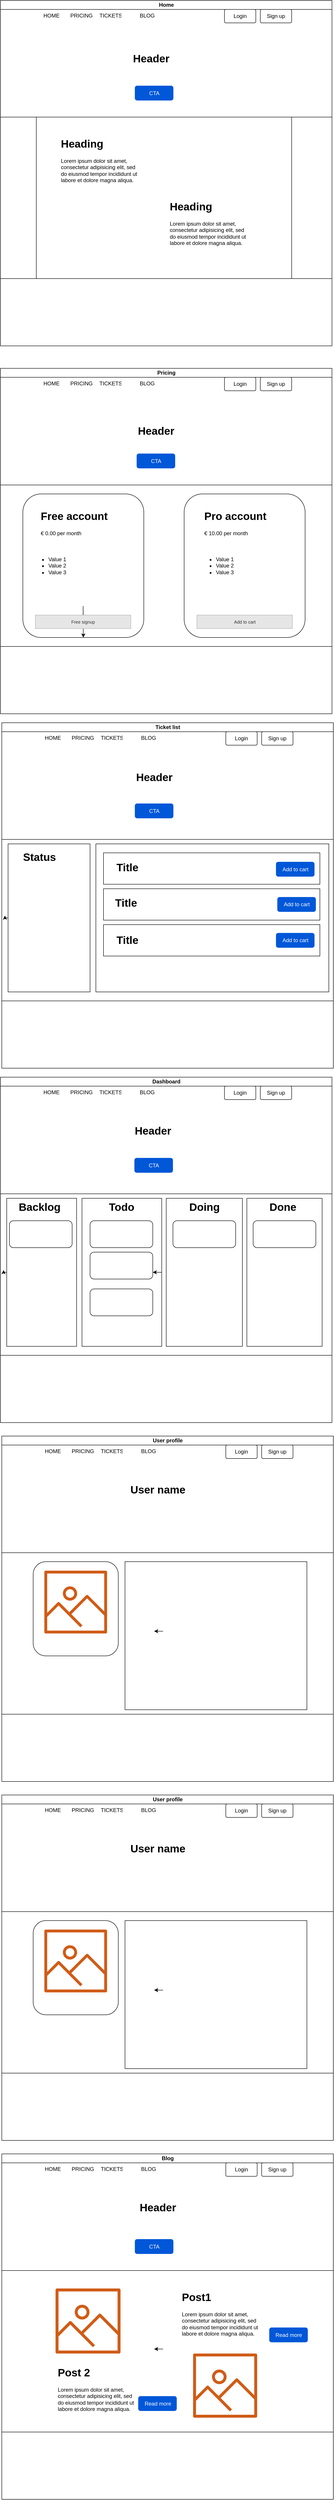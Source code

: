 <mxfile version="12.3.9" type="github" pages="1"><diagram id="4ArAM0wxns_NyRGNiXJt" name="Page-1"><mxGraphModel dx="1406" dy="684" grid="1" gridSize="10" guides="1" tooltips="1" connect="1" arrows="1" fold="1" page="1" pageScale="1" pageWidth="827" pageHeight="1169" math="0" shadow="0"><root><mxCell id="0"/><mxCell id="1" parent="0"/><mxCell id="VpFlv9cFSqpz0Kc0mvbY-8" value="" style="verticalLabelPosition=bottom;verticalAlign=top;html=1;shape=mxgraph.basic.rect;fillColor2=none;strokeWidth=1;size=20;indent=5;" vertex="1" parent="1"><mxGeometry x="40" y="640" width="740" height="150" as="geometry"/></mxCell><mxCell id="VpFlv9cFSqpz0Kc0mvbY-25" value="Home" style="swimlane;html=1;startSize=20;horizontal=1;containerType=tree;" vertex="1" parent="1"><mxGeometry x="40" y="20" width="740" height="620" as="geometry"/></mxCell><mxCell id="VpFlv9cFSqpz0Kc0mvbY-26" value="" style="verticalLabelPosition=bottom;verticalAlign=top;html=1;shape=mxgraph.basic.rect;fillColor2=none;strokeWidth=1;size=20;indent=5;" vertex="1" parent="VpFlv9cFSqpz0Kc0mvbY-25"><mxGeometry y="20" width="740" height="240" as="geometry"/></mxCell><mxCell id="VpFlv9cFSqpz0Kc0mvbY-27" value="" style="verticalLabelPosition=bottom;verticalAlign=top;html=1;shape=mxgraph.basic.rect;fillColor2=none;strokeWidth=1;size=20;indent=5;" vertex="1" parent="VpFlv9cFSqpz0Kc0mvbY-25"><mxGeometry x="80" y="260" width="570" height="360" as="geometry"/></mxCell><mxCell id="VpFlv9cFSqpz0Kc0mvbY-28" value="Login" style="rounded=1;arcSize=10;whiteSpace=wrap;html=1;align=center;" vertex="1" parent="VpFlv9cFSqpz0Kc0mvbY-25"><mxGeometry x="500" y="20" width="70" height="30" as="geometry"/></mxCell><mxCell id="VpFlv9cFSqpz0Kc0mvbY-29" value="Sign up" style="rounded=1;arcSize=10;whiteSpace=wrap;html=1;align=center;" vertex="1" parent="VpFlv9cFSqpz0Kc0mvbY-25"><mxGeometry x="580" y="20" width="70" height="30" as="geometry"/></mxCell><mxCell id="VpFlv9cFSqpz0Kc0mvbY-30" value="HOME" style="shape=partialRectangle;top=0;left=0;right=0;bottom=0;align=left;verticalAlign=top;fillColor=none;spacingLeft=34;spacingRight=4;overflow=hidden;rotatable=0;points=[[0,0.5],[1,0.5]];portConstraint=eastwest;dropTarget=0;fontSize=12;" vertex="1" parent="VpFlv9cFSqpz0Kc0mvbY-25"><mxGeometry x="60" y="20" width="90" height="26" as="geometry"/></mxCell><mxCell id="VpFlv9cFSqpz0Kc0mvbY-31" value="" style="shape=partialRectangle;top=0;left=0;bottom=0;right=0;fillColor=none;align=left;verticalAlign=top;spacingLeft=4;spacingRight=4;overflow=hidden;rotatable=0;points=[];portConstraint=eastwest;part=1;fontSize=12;" vertex="1" connectable="0" parent="VpFlv9cFSqpz0Kc0mvbY-30"><mxGeometry width="30" height="26" as="geometry"/></mxCell><mxCell id="VpFlv9cFSqpz0Kc0mvbY-32" value="PRICING" style="shape=partialRectangle;top=0;left=0;right=0;bottom=0;align=left;verticalAlign=top;fillColor=none;spacingLeft=34;spacingRight=4;overflow=hidden;rotatable=0;points=[[0,0.5],[1,0.5]];portConstraint=eastwest;dropTarget=0;fontSize=12;" vertex="1" parent="VpFlv9cFSqpz0Kc0mvbY-25"><mxGeometry x="120" y="20" width="90" height="26" as="geometry"/></mxCell><mxCell id="VpFlv9cFSqpz0Kc0mvbY-33" value="" style="shape=partialRectangle;top=0;left=0;bottom=0;right=0;fillColor=none;align=left;verticalAlign=top;spacingLeft=4;spacingRight=4;overflow=hidden;rotatable=0;points=[];portConstraint=eastwest;part=1;fontSize=12;" vertex="1" connectable="0" parent="VpFlv9cFSqpz0Kc0mvbY-32"><mxGeometry width="30" height="26" as="geometry"/></mxCell><mxCell id="VpFlv9cFSqpz0Kc0mvbY-34" value="TICKETS" style="shape=partialRectangle;top=0;left=0;right=0;bottom=0;align=left;verticalAlign=top;fillColor=none;spacingLeft=34;spacingRight=4;overflow=hidden;rotatable=0;points=[[0,0.5],[1,0.5]];portConstraint=eastwest;dropTarget=0;fontSize=12;" vertex="1" parent="VpFlv9cFSqpz0Kc0mvbY-25"><mxGeometry x="185" y="20" width="90" height="26" as="geometry"/></mxCell><mxCell id="VpFlv9cFSqpz0Kc0mvbY-35" value="" style="shape=partialRectangle;top=0;left=0;bottom=0;right=0;fillColor=none;align=left;verticalAlign=top;spacingLeft=4;spacingRight=4;overflow=hidden;rotatable=0;points=[];portConstraint=eastwest;part=1;fontSize=12;" vertex="1" connectable="0" parent="VpFlv9cFSqpz0Kc0mvbY-34"><mxGeometry width="30" height="26" as="geometry"/></mxCell><mxCell id="VpFlv9cFSqpz0Kc0mvbY-36" value="BLOG" style="shape=partialRectangle;top=0;left=0;right=0;bottom=0;align=left;verticalAlign=top;fillColor=none;spacingLeft=34;spacingRight=4;overflow=hidden;rotatable=0;points=[[0,0.5],[1,0.5]];portConstraint=eastwest;dropTarget=0;fontSize=12;" vertex="1" parent="VpFlv9cFSqpz0Kc0mvbY-25"><mxGeometry x="275" y="20" width="90" height="26" as="geometry"/></mxCell><mxCell id="VpFlv9cFSqpz0Kc0mvbY-37" value="" style="shape=partialRectangle;top=0;left=0;bottom=0;right=0;fillColor=none;align=left;verticalAlign=top;spacingLeft=4;spacingRight=4;overflow=hidden;rotatable=0;points=[];portConstraint=eastwest;part=1;fontSize=12;" vertex="1" connectable="0" parent="VpFlv9cFSqpz0Kc0mvbY-36"><mxGeometry width="30" height="26" as="geometry"/></mxCell><mxCell id="VpFlv9cFSqpz0Kc0mvbY-38" value="&lt;h1&gt;Heading&lt;/h1&gt;&lt;p&gt;Lorem ipsum dolor sit amet, consectetur adipisicing elit, sed do eiusmod tempor incididunt ut labore et dolore magna aliqua.&lt;/p&gt;" style="text;html=1;strokeColor=none;fillColor=none;spacing=5;spacingTop=-20;whiteSpace=wrap;overflow=hidden;rounded=0;" vertex="1" parent="VpFlv9cFSqpz0Kc0mvbY-25"><mxGeometry x="130" y="300" width="190" height="120" as="geometry"/></mxCell><mxCell id="VpFlv9cFSqpz0Kc0mvbY-39" value="&lt;h1&gt;Heading&lt;/h1&gt;&lt;p&gt;Lorem ipsum dolor sit amet, consectetur adipisicing elit, sed do eiusmod tempor incididunt ut labore et dolore magna aliqua.&lt;/p&gt;" style="text;html=1;strokeColor=none;fillColor=none;spacing=5;spacingTop=-20;whiteSpace=wrap;overflow=hidden;rounded=0;" vertex="1" parent="VpFlv9cFSqpz0Kc0mvbY-25"><mxGeometry x="373" y="440" width="190" height="120" as="geometry"/></mxCell><mxCell id="VpFlv9cFSqpz0Kc0mvbY-244" value="CTA" style="rounded=1;fillColor=#0057D8;strokeColor=none;html=1;fontColor=#ffffff;align=center;verticalAlign=middle;fontStyle=0;fontSize=12" vertex="1" parent="VpFlv9cFSqpz0Kc0mvbY-25"><mxGeometry x="300" y="190" width="86" height="33" as="geometry"/></mxCell><mxCell id="VpFlv9cFSqpz0Kc0mvbY-245" value="Header" style="text;strokeColor=none;fillColor=none;html=1;fontSize=24;fontStyle=1;verticalAlign=middle;align=center;" vertex="1" parent="VpFlv9cFSqpz0Kc0mvbY-25"><mxGeometry x="286" y="110" width="100" height="40" as="geometry"/></mxCell><mxCell id="VpFlv9cFSqpz0Kc0mvbY-43" value="" style="verticalLabelPosition=bottom;verticalAlign=top;html=1;shape=mxgraph.basic.rect;fillColor2=none;strokeWidth=1;size=20;indent=5;" vertex="1" parent="1"><mxGeometry x="40" y="1460" width="740" height="150" as="geometry"/></mxCell><mxCell id="VpFlv9cFSqpz0Kc0mvbY-44" value="Pricing" style="swimlane;html=1;startSize=20;horizontal=1;containerType=tree;" vertex="1" parent="1"><mxGeometry x="40" y="840" width="740" height="620" as="geometry"/></mxCell><mxCell id="VpFlv9cFSqpz0Kc0mvbY-45" value="" style="verticalLabelPosition=bottom;verticalAlign=top;html=1;shape=mxgraph.basic.rect;fillColor2=none;strokeWidth=1;size=20;indent=5;" vertex="1" parent="VpFlv9cFSqpz0Kc0mvbY-44"><mxGeometry y="20" width="740" height="240" as="geometry"/></mxCell><mxCell id="VpFlv9cFSqpz0Kc0mvbY-47" value="Login" style="rounded=1;arcSize=10;whiteSpace=wrap;html=1;align=center;" vertex="1" parent="VpFlv9cFSqpz0Kc0mvbY-44"><mxGeometry x="500" y="20" width="70" height="30" as="geometry"/></mxCell><mxCell id="VpFlv9cFSqpz0Kc0mvbY-48" value="Sign up" style="rounded=1;arcSize=10;whiteSpace=wrap;html=1;align=center;" vertex="1" parent="VpFlv9cFSqpz0Kc0mvbY-44"><mxGeometry x="580" y="20" width="70" height="30" as="geometry"/></mxCell><mxCell id="VpFlv9cFSqpz0Kc0mvbY-49" value="HOME" style="shape=partialRectangle;top=0;left=0;right=0;bottom=0;align=left;verticalAlign=top;fillColor=none;spacingLeft=34;spacingRight=4;overflow=hidden;rotatable=0;points=[[0,0.5],[1,0.5]];portConstraint=eastwest;dropTarget=0;fontSize=12;" vertex="1" parent="VpFlv9cFSqpz0Kc0mvbY-44"><mxGeometry x="60" y="20" width="90" height="26" as="geometry"/></mxCell><mxCell id="VpFlv9cFSqpz0Kc0mvbY-50" value="" style="shape=partialRectangle;top=0;left=0;bottom=0;right=0;fillColor=none;align=left;verticalAlign=top;spacingLeft=4;spacingRight=4;overflow=hidden;rotatable=0;points=[];portConstraint=eastwest;part=1;fontSize=12;" vertex="1" connectable="0" parent="VpFlv9cFSqpz0Kc0mvbY-49"><mxGeometry width="30" height="26" as="geometry"/></mxCell><mxCell id="VpFlv9cFSqpz0Kc0mvbY-51" value="PRICING" style="shape=partialRectangle;top=0;left=0;right=0;bottom=0;align=left;verticalAlign=top;fillColor=none;spacingLeft=34;spacingRight=4;overflow=hidden;rotatable=0;points=[[0,0.5],[1,0.5]];portConstraint=eastwest;dropTarget=0;fontSize=12;" vertex="1" parent="VpFlv9cFSqpz0Kc0mvbY-44"><mxGeometry x="120" y="20" width="90" height="26" as="geometry"/></mxCell><mxCell id="VpFlv9cFSqpz0Kc0mvbY-52" value="" style="shape=partialRectangle;top=0;left=0;bottom=0;right=0;fillColor=none;align=left;verticalAlign=top;spacingLeft=4;spacingRight=4;overflow=hidden;rotatable=0;points=[];portConstraint=eastwest;part=1;fontSize=12;" vertex="1" connectable="0" parent="VpFlv9cFSqpz0Kc0mvbY-51"><mxGeometry width="30" height="26" as="geometry"/></mxCell><mxCell id="VpFlv9cFSqpz0Kc0mvbY-53" value="TICKETS" style="shape=partialRectangle;top=0;left=0;right=0;bottom=0;align=left;verticalAlign=top;fillColor=none;spacingLeft=34;spacingRight=4;overflow=hidden;rotatable=0;points=[[0,0.5],[1,0.5]];portConstraint=eastwest;dropTarget=0;fontSize=12;" vertex="1" parent="VpFlv9cFSqpz0Kc0mvbY-44"><mxGeometry x="185" y="20" width="90" height="26" as="geometry"/></mxCell><mxCell id="VpFlv9cFSqpz0Kc0mvbY-54" value="" style="shape=partialRectangle;top=0;left=0;bottom=0;right=0;fillColor=none;align=left;verticalAlign=top;spacingLeft=4;spacingRight=4;overflow=hidden;rotatable=0;points=[];portConstraint=eastwest;part=1;fontSize=12;" vertex="1" connectable="0" parent="VpFlv9cFSqpz0Kc0mvbY-53"><mxGeometry width="30" height="26" as="geometry"/></mxCell><mxCell id="VpFlv9cFSqpz0Kc0mvbY-55" value="BLOG" style="shape=partialRectangle;top=0;left=0;right=0;bottom=0;align=left;verticalAlign=top;fillColor=none;spacingLeft=34;spacingRight=4;overflow=hidden;rotatable=0;points=[[0,0.5],[1,0.5]];portConstraint=eastwest;dropTarget=0;fontSize=12;" vertex="1" parent="VpFlv9cFSqpz0Kc0mvbY-44"><mxGeometry x="275" y="20" width="90" height="26" as="geometry"/></mxCell><mxCell id="VpFlv9cFSqpz0Kc0mvbY-56" value="" style="shape=partialRectangle;top=0;left=0;bottom=0;right=0;fillColor=none;align=left;verticalAlign=top;spacingLeft=4;spacingRight=4;overflow=hidden;rotatable=0;points=[];portConstraint=eastwest;part=1;fontSize=12;" vertex="1" connectable="0" parent="VpFlv9cFSqpz0Kc0mvbY-55"><mxGeometry width="30" height="26" as="geometry"/></mxCell><mxCell id="VpFlv9cFSqpz0Kc0mvbY-59" value="" style="rounded=1;whiteSpace=wrap;html=1;" vertex="1" parent="VpFlv9cFSqpz0Kc0mvbY-44"><mxGeometry x="50" y="280" width="270" height="320" as="geometry"/></mxCell><mxCell id="VpFlv9cFSqpz0Kc0mvbY-60" value="" style="rounded=1;whiteSpace=wrap;html=1;" vertex="1" parent="VpFlv9cFSqpz0Kc0mvbY-44"><mxGeometry x="410" y="280" width="270" height="320" as="geometry"/></mxCell><mxCell id="VpFlv9cFSqpz0Kc0mvbY-62" style="edgeStyle=orthogonalEdgeStyle;rounded=0;orthogonalLoop=1;jettySize=auto;html=1;" edge="1" parent="VpFlv9cFSqpz0Kc0mvbY-44" source="VpFlv9cFSqpz0Kc0mvbY-61" target="VpFlv9cFSqpz0Kc0mvbY-59"><mxGeometry relative="1" as="geometry"/></mxCell><mxCell id="VpFlv9cFSqpz0Kc0mvbY-61" value="Free signup" style="rounded=1;html=1;shadow=0;dashed=0;whiteSpace=wrap;fontSize=10;fillColor=#E6E6E6;align=center;strokeColor=#B3B3B3;fontColor=#333333;arcSize=0;" vertex="1" parent="VpFlv9cFSqpz0Kc0mvbY-44"><mxGeometry x="78" y="550" width="213" height="30" as="geometry"/></mxCell><mxCell id="VpFlv9cFSqpz0Kc0mvbY-80" value="Add to cart" style="rounded=1;html=1;shadow=0;dashed=0;whiteSpace=wrap;fontSize=10;fillColor=#E6E6E6;align=center;strokeColor=#B3B3B3;fontColor=#333333;arcSize=0;" vertex="1" parent="VpFlv9cFSqpz0Kc0mvbY-44"><mxGeometry x="438.5" y="550" width="213" height="30" as="geometry"/></mxCell><mxCell id="VpFlv9cFSqpz0Kc0mvbY-57" value="&lt;h1&gt;Free account&lt;/h1&gt;&lt;p&gt;€ 0.00 per month&lt;/p&gt;" style="text;html=1;strokeColor=none;fillColor=none;spacing=5;spacingTop=-20;whiteSpace=wrap;overflow=hidden;rounded=0;" vertex="1" parent="VpFlv9cFSqpz0Kc0mvbY-44"><mxGeometry x="85" y="310" width="190" height="120" as="geometry"/></mxCell><mxCell id="VpFlv9cFSqpz0Kc0mvbY-81" value="&lt;h1&gt;Pro account&lt;/h1&gt;&lt;p&gt;€ 10.00 per month&lt;br&gt;&lt;/p&gt;" style="text;html=1;strokeColor=none;fillColor=none;spacing=5;spacingTop=-20;whiteSpace=wrap;overflow=hidden;rounded=0;" vertex="1" parent="VpFlv9cFSqpz0Kc0mvbY-44"><mxGeometry x="450" y="310" width="190" height="120" as="geometry"/></mxCell><mxCell id="VpFlv9cFSqpz0Kc0mvbY-82" value="&lt;ul&gt;&lt;li&gt;Value 1&lt;/li&gt;&lt;li&gt;Value 2&lt;/li&gt;&lt;li&gt;Value 3&lt;/li&gt;&lt;/ul&gt;" style="text;strokeColor=none;fillColor=none;html=1;whiteSpace=wrap;verticalAlign=middle;overflow=hidden;" vertex="1" parent="VpFlv9cFSqpz0Kc0mvbY-44"><mxGeometry x="65" y="380" width="225" height="120" as="geometry"/></mxCell><mxCell id="VpFlv9cFSqpz0Kc0mvbY-83" value="&lt;ul&gt;&lt;li&gt;Value 1&lt;/li&gt;&lt;li&gt;Value 2&lt;/li&gt;&lt;li&gt;Value 3&lt;/li&gt;&lt;/ul&gt;" style="text;strokeColor=none;fillColor=none;html=1;whiteSpace=wrap;verticalAlign=middle;overflow=hidden;" vertex="1" parent="VpFlv9cFSqpz0Kc0mvbY-44"><mxGeometry x="438.5" y="380" width="225" height="120" as="geometry"/></mxCell><mxCell id="VpFlv9cFSqpz0Kc0mvbY-243" value="Header" style="text;strokeColor=none;fillColor=none;html=1;fontSize=24;fontStyle=1;verticalAlign=middle;align=center;" vertex="1" parent="VpFlv9cFSqpz0Kc0mvbY-44"><mxGeometry x="297" y="120" width="100" height="40" as="geometry"/></mxCell><mxCell id="VpFlv9cFSqpz0Kc0mvbY-246" value="CTA" style="rounded=1;fillColor=#0057D8;strokeColor=none;html=1;fontColor=#ffffff;align=center;verticalAlign=middle;fontStyle=0;fontSize=12" vertex="1" parent="VpFlv9cFSqpz0Kc0mvbY-44"><mxGeometry x="304" y="190" width="86" height="33" as="geometry"/></mxCell><mxCell id="VpFlv9cFSqpz0Kc0mvbY-86" value="" style="verticalLabelPosition=bottom;verticalAlign=top;html=1;shape=mxgraph.basic.rect;fillColor2=none;strokeWidth=1;size=20;indent=5;" vertex="1" parent="1"><mxGeometry x="43" y="2250" width="740" height="150" as="geometry"/></mxCell><mxCell id="VpFlv9cFSqpz0Kc0mvbY-87" value="Ticket list" style="swimlane;html=1;startSize=20;horizontal=1;containerType=tree;" vertex="1" parent="1"><mxGeometry x="43" y="1630" width="740" height="620" as="geometry"/></mxCell><mxCell id="VpFlv9cFSqpz0Kc0mvbY-88" value="" style="verticalLabelPosition=bottom;verticalAlign=top;html=1;shape=mxgraph.basic.rect;fillColor2=none;strokeWidth=1;size=20;indent=5;" vertex="1" parent="VpFlv9cFSqpz0Kc0mvbY-87"><mxGeometry y="20" width="740" height="240" as="geometry"/></mxCell><mxCell id="VpFlv9cFSqpz0Kc0mvbY-89" value="Login" style="rounded=1;arcSize=10;whiteSpace=wrap;html=1;align=center;" vertex="1" parent="VpFlv9cFSqpz0Kc0mvbY-87"><mxGeometry x="500" y="20" width="70" height="30" as="geometry"/></mxCell><mxCell id="VpFlv9cFSqpz0Kc0mvbY-90" value="Sign up" style="rounded=1;arcSize=10;whiteSpace=wrap;html=1;align=center;" vertex="1" parent="VpFlv9cFSqpz0Kc0mvbY-87"><mxGeometry x="580" y="20" width="70" height="30" as="geometry"/></mxCell><mxCell id="VpFlv9cFSqpz0Kc0mvbY-91" value="HOME" style="shape=partialRectangle;top=0;left=0;right=0;bottom=0;align=left;verticalAlign=top;fillColor=none;spacingLeft=34;spacingRight=4;overflow=hidden;rotatable=0;points=[[0,0.5],[1,0.5]];portConstraint=eastwest;dropTarget=0;fontSize=12;" vertex="1" parent="VpFlv9cFSqpz0Kc0mvbY-87"><mxGeometry x="60" y="20" width="90" height="26" as="geometry"/></mxCell><mxCell id="VpFlv9cFSqpz0Kc0mvbY-92" value="" style="shape=partialRectangle;top=0;left=0;bottom=0;right=0;fillColor=none;align=left;verticalAlign=top;spacingLeft=4;spacingRight=4;overflow=hidden;rotatable=0;points=[];portConstraint=eastwest;part=1;fontSize=12;" vertex="1" connectable="0" parent="VpFlv9cFSqpz0Kc0mvbY-91"><mxGeometry width="30" height="26" as="geometry"/></mxCell><mxCell id="VpFlv9cFSqpz0Kc0mvbY-93" value="PRICING" style="shape=partialRectangle;top=0;left=0;right=0;bottom=0;align=left;verticalAlign=top;fillColor=none;spacingLeft=34;spacingRight=4;overflow=hidden;rotatable=0;points=[[0,0.5],[1,0.5]];portConstraint=eastwest;dropTarget=0;fontSize=12;" vertex="1" parent="VpFlv9cFSqpz0Kc0mvbY-87"><mxGeometry x="120" y="20" width="90" height="26" as="geometry"/></mxCell><mxCell id="VpFlv9cFSqpz0Kc0mvbY-94" value="" style="shape=partialRectangle;top=0;left=0;bottom=0;right=0;fillColor=none;align=left;verticalAlign=top;spacingLeft=4;spacingRight=4;overflow=hidden;rotatable=0;points=[];portConstraint=eastwest;part=1;fontSize=12;" vertex="1" connectable="0" parent="VpFlv9cFSqpz0Kc0mvbY-93"><mxGeometry width="30" height="26" as="geometry"/></mxCell><mxCell id="VpFlv9cFSqpz0Kc0mvbY-95" value="TICKETS" style="shape=partialRectangle;top=0;left=0;right=0;bottom=0;align=left;verticalAlign=top;fillColor=none;spacingLeft=34;spacingRight=4;overflow=hidden;rotatable=0;points=[[0,0.5],[1,0.5]];portConstraint=eastwest;dropTarget=0;fontSize=12;" vertex="1" parent="VpFlv9cFSqpz0Kc0mvbY-87"><mxGeometry x="185" y="20" width="90" height="26" as="geometry"/></mxCell><mxCell id="VpFlv9cFSqpz0Kc0mvbY-96" value="" style="shape=partialRectangle;top=0;left=0;bottom=0;right=0;fillColor=none;align=left;verticalAlign=top;spacingLeft=4;spacingRight=4;overflow=hidden;rotatable=0;points=[];portConstraint=eastwest;part=1;fontSize=12;" vertex="1" connectable="0" parent="VpFlv9cFSqpz0Kc0mvbY-95"><mxGeometry width="30" height="26" as="geometry"/></mxCell><mxCell id="VpFlv9cFSqpz0Kc0mvbY-97" value="BLOG" style="shape=partialRectangle;top=0;left=0;right=0;bottom=0;align=left;verticalAlign=top;fillColor=none;spacingLeft=34;spacingRight=4;overflow=hidden;rotatable=0;points=[[0,0.5],[1,0.5]];portConstraint=eastwest;dropTarget=0;fontSize=12;" vertex="1" parent="VpFlv9cFSqpz0Kc0mvbY-87"><mxGeometry x="275" y="20" width="90" height="26" as="geometry"/></mxCell><mxCell id="VpFlv9cFSqpz0Kc0mvbY-98" value="" style="shape=partialRectangle;top=0;left=0;bottom=0;right=0;fillColor=none;align=left;verticalAlign=top;spacingLeft=4;spacingRight=4;overflow=hidden;rotatable=0;points=[];portConstraint=eastwest;part=1;fontSize=12;" vertex="1" connectable="0" parent="VpFlv9cFSqpz0Kc0mvbY-97"><mxGeometry width="30" height="26" as="geometry"/></mxCell><mxCell id="VpFlv9cFSqpz0Kc0mvbY-109" value="" style="rounded=0;whiteSpace=wrap;html=1;" vertex="1" parent="VpFlv9cFSqpz0Kc0mvbY-87"><mxGeometry x="14" y="270" width="183" height="330" as="geometry"/></mxCell><mxCell id="VpFlv9cFSqpz0Kc0mvbY-110" value="" style="rounded=0;whiteSpace=wrap;html=1;" vertex="1" parent="VpFlv9cFSqpz0Kc0mvbY-87"><mxGeometry x="210" y="270" width="520" height="330" as="geometry"/></mxCell><mxCell id="VpFlv9cFSqpz0Kc0mvbY-114" value="Status&amp;nbsp;" style="text;strokeColor=none;fillColor=none;html=1;fontSize=24;fontStyle=1;verticalAlign=middle;align=center;" vertex="1" parent="VpFlv9cFSqpz0Kc0mvbY-87"><mxGeometry x="37" y="280" width="100" height="40" as="geometry"/></mxCell><mxCell id="VpFlv9cFSqpz0Kc0mvbY-115" value="" style="rounded=0;whiteSpace=wrap;html=1;" vertex="1" parent="VpFlv9cFSqpz0Kc0mvbY-87"><mxGeometry x="227" y="290" width="483" height="70" as="geometry"/></mxCell><mxCell id="VpFlv9cFSqpz0Kc0mvbY-116" value="" style="rounded=0;whiteSpace=wrap;html=1;" vertex="1" parent="VpFlv9cFSqpz0Kc0mvbY-87"><mxGeometry x="227" y="370" width="483" height="70" as="geometry"/></mxCell><mxCell id="VpFlv9cFSqpz0Kc0mvbY-117" value="" style="rounded=0;whiteSpace=wrap;html=1;" vertex="1" parent="VpFlv9cFSqpz0Kc0mvbY-87"><mxGeometry x="227" y="450" width="483" height="70" as="geometry"/></mxCell><mxCell id="VpFlv9cFSqpz0Kc0mvbY-118" value="Add to cart" style="rounded=1;fillColor=#0057D8;align=center;strokeColor=none;html=1;fontColor=#ffffff;fontSize=12" vertex="1" parent="VpFlv9cFSqpz0Kc0mvbY-87"><mxGeometry x="612" y="310" width="86" height="33" as="geometry"/></mxCell><mxCell id="VpFlv9cFSqpz0Kc0mvbY-120" value="Add to cart" style="rounded=1;fillColor=#0057D8;align=center;strokeColor=none;html=1;fontColor=#ffffff;fontSize=12" vertex="1" parent="VpFlv9cFSqpz0Kc0mvbY-87"><mxGeometry x="615" y="388.5" width="86" height="33" as="geometry"/></mxCell><mxCell id="VpFlv9cFSqpz0Kc0mvbY-121" value="Add to cart" style="rounded=1;fillColor=#0057D8;align=center;strokeColor=none;html=1;fontColor=#ffffff;fontSize=12" vertex="1" parent="VpFlv9cFSqpz0Kc0mvbY-87"><mxGeometry x="612" y="468.5" width="86" height="33" as="geometry"/></mxCell><mxCell id="VpFlv9cFSqpz0Kc0mvbY-122" value="Title" style="text;strokeColor=none;fillColor=none;html=1;fontSize=24;fontStyle=1;verticalAlign=middle;align=center;" vertex="1" parent="VpFlv9cFSqpz0Kc0mvbY-87"><mxGeometry x="230" y="303" width="100" height="40" as="geometry"/></mxCell><mxCell id="VpFlv9cFSqpz0Kc0mvbY-123" value="Title" style="text;strokeColor=none;fillColor=none;html=1;fontSize=24;fontStyle=1;verticalAlign=middle;align=center;" vertex="1" parent="VpFlv9cFSqpz0Kc0mvbY-87"><mxGeometry x="227" y="381.5" width="100" height="40" as="geometry"/></mxCell><mxCell id="VpFlv9cFSqpz0Kc0mvbY-124" value="Title" style="text;strokeColor=none;fillColor=none;html=1;fontSize=24;fontStyle=1;verticalAlign=middle;align=center;" vertex="1" parent="VpFlv9cFSqpz0Kc0mvbY-87"><mxGeometry x="230" y="465" width="100" height="40" as="geometry"/></mxCell><mxCell id="VpFlv9cFSqpz0Kc0mvbY-240" value="CTA" style="rounded=1;fillColor=#0057D8;strokeColor=none;html=1;fontColor=#ffffff;align=center;verticalAlign=middle;fontStyle=0;fontSize=12" vertex="1" parent="VpFlv9cFSqpz0Kc0mvbY-87"><mxGeometry x="297" y="180" width="86" height="33" as="geometry"/></mxCell><mxCell id="VpFlv9cFSqpz0Kc0mvbY-242" value="Header" style="text;strokeColor=none;fillColor=none;html=1;fontSize=24;fontStyle=1;verticalAlign=middle;align=center;" vertex="1" parent="VpFlv9cFSqpz0Kc0mvbY-87"><mxGeometry x="290" y="102" width="100" height="40" as="geometry"/></mxCell><mxCell id="VpFlv9cFSqpz0Kc0mvbY-111" style="edgeStyle=orthogonalEdgeStyle;rounded=0;orthogonalLoop=1;jettySize=auto;html=1;exitX=0;exitY=0.5;exitDx=0;exitDy=0;" edge="1" parent="1" source="VpFlv9cFSqpz0Kc0mvbY-109"><mxGeometry relative="1" as="geometry"><mxPoint x="50" y="2060" as="targetPoint"/></mxGeometry></mxCell><mxCell id="VpFlv9cFSqpz0Kc0mvbY-125" value="" style="verticalLabelPosition=bottom;verticalAlign=top;html=1;shape=mxgraph.basic.rect;fillColor2=none;strokeWidth=1;size=20;indent=5;" vertex="1" parent="1"><mxGeometry x="40" y="3040" width="740" height="150" as="geometry"/></mxCell><mxCell id="VpFlv9cFSqpz0Kc0mvbY-126" value="Dashboard" style="swimlane;html=1;startSize=20;horizontal=1;containerType=tree;" vertex="1" parent="1"><mxGeometry x="40" y="2420" width="740" height="620" as="geometry"/></mxCell><mxCell id="VpFlv9cFSqpz0Kc0mvbY-127" value="" style="verticalLabelPosition=bottom;verticalAlign=top;html=1;shape=mxgraph.basic.rect;fillColor2=none;strokeWidth=1;size=20;indent=5;" vertex="1" parent="VpFlv9cFSqpz0Kc0mvbY-126"><mxGeometry y="20" width="740" height="240" as="geometry"/></mxCell><mxCell id="VpFlv9cFSqpz0Kc0mvbY-128" value="Login" style="rounded=1;arcSize=10;whiteSpace=wrap;html=1;align=center;" vertex="1" parent="VpFlv9cFSqpz0Kc0mvbY-126"><mxGeometry x="500" y="20" width="70" height="30" as="geometry"/></mxCell><mxCell id="VpFlv9cFSqpz0Kc0mvbY-129" value="Sign up" style="rounded=1;arcSize=10;whiteSpace=wrap;html=1;align=center;" vertex="1" parent="VpFlv9cFSqpz0Kc0mvbY-126"><mxGeometry x="580" y="20" width="70" height="30" as="geometry"/></mxCell><mxCell id="VpFlv9cFSqpz0Kc0mvbY-130" value="HOME" style="shape=partialRectangle;top=0;left=0;right=0;bottom=0;align=left;verticalAlign=top;fillColor=none;spacingLeft=34;spacingRight=4;overflow=hidden;rotatable=0;points=[[0,0.5],[1,0.5]];portConstraint=eastwest;dropTarget=0;fontSize=12;" vertex="1" parent="VpFlv9cFSqpz0Kc0mvbY-126"><mxGeometry x="60" y="20" width="90" height="26" as="geometry"/></mxCell><mxCell id="VpFlv9cFSqpz0Kc0mvbY-131" value="" style="shape=partialRectangle;top=0;left=0;bottom=0;right=0;fillColor=none;align=left;verticalAlign=top;spacingLeft=4;spacingRight=4;overflow=hidden;rotatable=0;points=[];portConstraint=eastwest;part=1;fontSize=12;" vertex="1" connectable="0" parent="VpFlv9cFSqpz0Kc0mvbY-130"><mxGeometry width="30" height="26" as="geometry"/></mxCell><mxCell id="VpFlv9cFSqpz0Kc0mvbY-132" value="PRICING" style="shape=partialRectangle;top=0;left=0;right=0;bottom=0;align=left;verticalAlign=top;fillColor=none;spacingLeft=34;spacingRight=4;overflow=hidden;rotatable=0;points=[[0,0.5],[1,0.5]];portConstraint=eastwest;dropTarget=0;fontSize=12;" vertex="1" parent="VpFlv9cFSqpz0Kc0mvbY-126"><mxGeometry x="120" y="20" width="90" height="26" as="geometry"/></mxCell><mxCell id="VpFlv9cFSqpz0Kc0mvbY-133" value="" style="shape=partialRectangle;top=0;left=0;bottom=0;right=0;fillColor=none;align=left;verticalAlign=top;spacingLeft=4;spacingRight=4;overflow=hidden;rotatable=0;points=[];portConstraint=eastwest;part=1;fontSize=12;" vertex="1" connectable="0" parent="VpFlv9cFSqpz0Kc0mvbY-132"><mxGeometry width="30" height="26" as="geometry"/></mxCell><mxCell id="VpFlv9cFSqpz0Kc0mvbY-134" value="TICKETS" style="shape=partialRectangle;top=0;left=0;right=0;bottom=0;align=left;verticalAlign=top;fillColor=none;spacingLeft=34;spacingRight=4;overflow=hidden;rotatable=0;points=[[0,0.5],[1,0.5]];portConstraint=eastwest;dropTarget=0;fontSize=12;" vertex="1" parent="VpFlv9cFSqpz0Kc0mvbY-126"><mxGeometry x="185" y="20" width="90" height="26" as="geometry"/></mxCell><mxCell id="VpFlv9cFSqpz0Kc0mvbY-135" value="" style="shape=partialRectangle;top=0;left=0;bottom=0;right=0;fillColor=none;align=left;verticalAlign=top;spacingLeft=4;spacingRight=4;overflow=hidden;rotatable=0;points=[];portConstraint=eastwest;part=1;fontSize=12;" vertex="1" connectable="0" parent="VpFlv9cFSqpz0Kc0mvbY-134"><mxGeometry width="30" height="26" as="geometry"/></mxCell><mxCell id="VpFlv9cFSqpz0Kc0mvbY-136" value="BLOG" style="shape=partialRectangle;top=0;left=0;right=0;bottom=0;align=left;verticalAlign=top;fillColor=none;spacingLeft=34;spacingRight=4;overflow=hidden;rotatable=0;points=[[0,0.5],[1,0.5]];portConstraint=eastwest;dropTarget=0;fontSize=12;" vertex="1" parent="VpFlv9cFSqpz0Kc0mvbY-126"><mxGeometry x="275" y="20" width="90" height="26" as="geometry"/></mxCell><mxCell id="VpFlv9cFSqpz0Kc0mvbY-137" value="" style="shape=partialRectangle;top=0;left=0;bottom=0;right=0;fillColor=none;align=left;verticalAlign=top;spacingLeft=4;spacingRight=4;overflow=hidden;rotatable=0;points=[];portConstraint=eastwest;part=1;fontSize=12;" vertex="1" connectable="0" parent="VpFlv9cFSqpz0Kc0mvbY-136"><mxGeometry width="30" height="26" as="geometry"/></mxCell><mxCell id="VpFlv9cFSqpz0Kc0mvbY-138" value="" style="rounded=0;whiteSpace=wrap;html=1;" vertex="1" parent="VpFlv9cFSqpz0Kc0mvbY-126"><mxGeometry x="14" y="270" width="156" height="330" as="geometry"/></mxCell><mxCell id="VpFlv9cFSqpz0Kc0mvbY-140" value="Backlog" style="text;strokeColor=none;fillColor=none;html=1;fontSize=24;fontStyle=1;verticalAlign=middle;align=center;" vertex="1" parent="VpFlv9cFSqpz0Kc0mvbY-126"><mxGeometry x="37" y="270" width="100" height="40" as="geometry"/></mxCell><mxCell id="VpFlv9cFSqpz0Kc0mvbY-153" value="" style="rounded=0;whiteSpace=wrap;html=1;" vertex="1" parent="VpFlv9cFSqpz0Kc0mvbY-126"><mxGeometry x="550" y="270" width="168" height="330" as="geometry"/></mxCell><mxCell id="VpFlv9cFSqpz0Kc0mvbY-152" value="" style="rounded=0;whiteSpace=wrap;html=1;" vertex="1" parent="VpFlv9cFSqpz0Kc0mvbY-126"><mxGeometry x="370" y="270" width="170" height="330" as="geometry"/></mxCell><mxCell id="VpFlv9cFSqpz0Kc0mvbY-151" value="" style="rounded=0;whiteSpace=wrap;html=1;" vertex="1" parent="VpFlv9cFSqpz0Kc0mvbY-126"><mxGeometry x="182" y="270" width="178" height="330" as="geometry"/></mxCell><mxCell id="VpFlv9cFSqpz0Kc0mvbY-155" value="" style="rounded=1;whiteSpace=wrap;html=1;" vertex="1" parent="VpFlv9cFSqpz0Kc0mvbY-126"><mxGeometry x="20" y="320" width="140" height="60" as="geometry"/></mxCell><mxCell id="VpFlv9cFSqpz0Kc0mvbY-156" value="Todo" style="text;strokeColor=none;fillColor=none;html=1;fontSize=24;fontStyle=1;verticalAlign=middle;align=center;" vertex="1" parent="VpFlv9cFSqpz0Kc0mvbY-126"><mxGeometry x="220" y="270" width="100" height="40" as="geometry"/></mxCell><mxCell id="VpFlv9cFSqpz0Kc0mvbY-157" value="Doing" style="text;strokeColor=none;fillColor=none;html=1;fontSize=24;fontStyle=1;verticalAlign=middle;align=center;" vertex="1" parent="VpFlv9cFSqpz0Kc0mvbY-126"><mxGeometry x="405" y="270" width="100" height="40" as="geometry"/></mxCell><mxCell id="VpFlv9cFSqpz0Kc0mvbY-158" value="Done" style="text;strokeColor=none;fillColor=none;html=1;fontSize=24;fontStyle=1;verticalAlign=middle;align=center;" vertex="1" parent="VpFlv9cFSqpz0Kc0mvbY-126"><mxGeometry x="580" y="270" width="100" height="40" as="geometry"/></mxCell><mxCell id="VpFlv9cFSqpz0Kc0mvbY-161" value="" style="rounded=1;whiteSpace=wrap;html=1;" vertex="1" parent="VpFlv9cFSqpz0Kc0mvbY-126"><mxGeometry x="200" y="320" width="140" height="60" as="geometry"/></mxCell><mxCell id="VpFlv9cFSqpz0Kc0mvbY-160" value="" style="rounded=1;whiteSpace=wrap;html=1;" vertex="1" parent="VpFlv9cFSqpz0Kc0mvbY-126"><mxGeometry x="200" y="390" width="140" height="60" as="geometry"/></mxCell><mxCell id="VpFlv9cFSqpz0Kc0mvbY-159" value="" style="rounded=1;whiteSpace=wrap;html=1;" vertex="1" parent="VpFlv9cFSqpz0Kc0mvbY-126"><mxGeometry x="200" y="472" width="140" height="60" as="geometry"/></mxCell><mxCell id="VpFlv9cFSqpz0Kc0mvbY-163" value="" style="rounded=1;whiteSpace=wrap;html=1;" vertex="1" parent="VpFlv9cFSqpz0Kc0mvbY-126"><mxGeometry x="385" y="320" width="140" height="60" as="geometry"/></mxCell><mxCell id="VpFlv9cFSqpz0Kc0mvbY-162" value="" style="rounded=1;whiteSpace=wrap;html=1;" vertex="1" parent="VpFlv9cFSqpz0Kc0mvbY-126"><mxGeometry x="564" y="320" width="140" height="60" as="geometry"/></mxCell><mxCell id="VpFlv9cFSqpz0Kc0mvbY-239" value="CTA" style="rounded=1;fillColor=#0057D8;strokeColor=none;html=1;fontColor=#ffffff;align=center;verticalAlign=middle;fontStyle=0;fontSize=12" vertex="1" parent="VpFlv9cFSqpz0Kc0mvbY-126"><mxGeometry x="299" y="180" width="86" height="33" as="geometry"/></mxCell><mxCell id="VpFlv9cFSqpz0Kc0mvbY-241" value="Header" style="text;strokeColor=none;fillColor=none;html=1;fontSize=24;fontStyle=1;verticalAlign=middle;align=center;" vertex="1" parent="VpFlv9cFSqpz0Kc0mvbY-126"><mxGeometry x="290" y="100" width="100" height="40" as="geometry"/></mxCell><mxCell id="VpFlv9cFSqpz0Kc0mvbY-150" style="edgeStyle=orthogonalEdgeStyle;rounded=0;orthogonalLoop=1;jettySize=auto;html=1;exitX=0;exitY=0.5;exitDx=0;exitDy=0;" edge="1" parent="1" source="VpFlv9cFSqpz0Kc0mvbY-138"><mxGeometry relative="1" as="geometry"><mxPoint x="47" y="2850" as="targetPoint"/></mxGeometry></mxCell><mxCell id="VpFlv9cFSqpz0Kc0mvbY-154" style="edgeStyle=orthogonalEdgeStyle;rounded=0;orthogonalLoop=1;jettySize=auto;html=1;exitX=1;exitY=0.5;exitDx=0;exitDy=0;" edge="1" parent="1" source="VpFlv9cFSqpz0Kc0mvbY-151"><mxGeometry relative="1" as="geometry"><mxPoint x="380" y="2855" as="targetPoint"/></mxGeometry></mxCell><mxCell id="VpFlv9cFSqpz0Kc0mvbY-164" value="" style="verticalLabelPosition=bottom;verticalAlign=top;html=1;shape=mxgraph.basic.rect;fillColor2=none;strokeWidth=1;size=20;indent=5;" vertex="1" parent="1"><mxGeometry x="43" y="3840" width="740" height="150" as="geometry"/></mxCell><mxCell id="VpFlv9cFSqpz0Kc0mvbY-165" value="User profile" style="swimlane;html=1;startSize=20;horizontal=1;containerType=tree;" vertex="1" parent="1"><mxGeometry x="43" y="3220" width="740" height="620" as="geometry"/></mxCell><mxCell id="VpFlv9cFSqpz0Kc0mvbY-166" value="" style="verticalLabelPosition=bottom;verticalAlign=top;html=1;shape=mxgraph.basic.rect;fillColor2=none;strokeWidth=1;size=20;indent=5;" vertex="1" parent="VpFlv9cFSqpz0Kc0mvbY-165"><mxGeometry y="20" width="740" height="240" as="geometry"/></mxCell><mxCell id="VpFlv9cFSqpz0Kc0mvbY-167" value="Login" style="rounded=1;arcSize=10;whiteSpace=wrap;html=1;align=center;" vertex="1" parent="VpFlv9cFSqpz0Kc0mvbY-165"><mxGeometry x="500" y="20" width="70" height="30" as="geometry"/></mxCell><mxCell id="VpFlv9cFSqpz0Kc0mvbY-168" value="Sign up" style="rounded=1;arcSize=10;whiteSpace=wrap;html=1;align=center;" vertex="1" parent="VpFlv9cFSqpz0Kc0mvbY-165"><mxGeometry x="580" y="20" width="70" height="30" as="geometry"/></mxCell><mxCell id="VpFlv9cFSqpz0Kc0mvbY-169" value="HOME" style="shape=partialRectangle;top=0;left=0;right=0;bottom=0;align=left;verticalAlign=top;fillColor=none;spacingLeft=34;spacingRight=4;overflow=hidden;rotatable=0;points=[[0,0.5],[1,0.5]];portConstraint=eastwest;dropTarget=0;fontSize=12;" vertex="1" parent="VpFlv9cFSqpz0Kc0mvbY-165"><mxGeometry x="60" y="20" width="90" height="26" as="geometry"/></mxCell><mxCell id="VpFlv9cFSqpz0Kc0mvbY-170" value="" style="shape=partialRectangle;top=0;left=0;bottom=0;right=0;fillColor=none;align=left;verticalAlign=top;spacingLeft=4;spacingRight=4;overflow=hidden;rotatable=0;points=[];portConstraint=eastwest;part=1;fontSize=12;" vertex="1" connectable="0" parent="VpFlv9cFSqpz0Kc0mvbY-169"><mxGeometry width="30" height="26" as="geometry"/></mxCell><mxCell id="VpFlv9cFSqpz0Kc0mvbY-171" value="PRICING" style="shape=partialRectangle;top=0;left=0;right=0;bottom=0;align=left;verticalAlign=top;fillColor=none;spacingLeft=34;spacingRight=4;overflow=hidden;rotatable=0;points=[[0,0.5],[1,0.5]];portConstraint=eastwest;dropTarget=0;fontSize=12;" vertex="1" parent="VpFlv9cFSqpz0Kc0mvbY-165"><mxGeometry x="120" y="20" width="90" height="26" as="geometry"/></mxCell><mxCell id="VpFlv9cFSqpz0Kc0mvbY-172" value="" style="shape=partialRectangle;top=0;left=0;bottom=0;right=0;fillColor=none;align=left;verticalAlign=top;spacingLeft=4;spacingRight=4;overflow=hidden;rotatable=0;points=[];portConstraint=eastwest;part=1;fontSize=12;" vertex="1" connectable="0" parent="VpFlv9cFSqpz0Kc0mvbY-171"><mxGeometry width="30" height="26" as="geometry"/></mxCell><mxCell id="VpFlv9cFSqpz0Kc0mvbY-173" value="TICKETS" style="shape=partialRectangle;top=0;left=0;right=0;bottom=0;align=left;verticalAlign=top;fillColor=none;spacingLeft=34;spacingRight=4;overflow=hidden;rotatable=0;points=[[0,0.5],[1,0.5]];portConstraint=eastwest;dropTarget=0;fontSize=12;" vertex="1" parent="VpFlv9cFSqpz0Kc0mvbY-165"><mxGeometry x="185" y="20" width="90" height="26" as="geometry"/></mxCell><mxCell id="VpFlv9cFSqpz0Kc0mvbY-174" value="" style="shape=partialRectangle;top=0;left=0;bottom=0;right=0;fillColor=none;align=left;verticalAlign=top;spacingLeft=4;spacingRight=4;overflow=hidden;rotatable=0;points=[];portConstraint=eastwest;part=1;fontSize=12;" vertex="1" connectable="0" parent="VpFlv9cFSqpz0Kc0mvbY-173"><mxGeometry width="30" height="26" as="geometry"/></mxCell><mxCell id="VpFlv9cFSqpz0Kc0mvbY-175" value="BLOG" style="shape=partialRectangle;top=0;left=0;right=0;bottom=0;align=left;verticalAlign=top;fillColor=none;spacingLeft=34;spacingRight=4;overflow=hidden;rotatable=0;points=[[0,0.5],[1,0.5]];portConstraint=eastwest;dropTarget=0;fontSize=12;" vertex="1" parent="VpFlv9cFSqpz0Kc0mvbY-165"><mxGeometry x="275" y="20" width="90" height="26" as="geometry"/></mxCell><mxCell id="VpFlv9cFSqpz0Kc0mvbY-176" value="" style="shape=partialRectangle;top=0;left=0;bottom=0;right=0;fillColor=none;align=left;verticalAlign=top;spacingLeft=4;spacingRight=4;overflow=hidden;rotatable=0;points=[];portConstraint=eastwest;part=1;fontSize=12;" vertex="1" connectable="0" parent="VpFlv9cFSqpz0Kc0mvbY-175"><mxGeometry width="30" height="26" as="geometry"/></mxCell><mxCell id="VpFlv9cFSqpz0Kc0mvbY-177" value="" style="rounded=0;whiteSpace=wrap;html=1;" vertex="1" parent="VpFlv9cFSqpz0Kc0mvbY-165"><mxGeometry x="275" y="280" width="406" height="330" as="geometry"/></mxCell><mxCell id="VpFlv9cFSqpz0Kc0mvbY-182" value="" style="rounded=1;whiteSpace=wrap;html=1;" vertex="1" parent="VpFlv9cFSqpz0Kc0mvbY-165"><mxGeometry x="70" y="280" width="190" height="210" as="geometry"/></mxCell><mxCell id="VpFlv9cFSqpz0Kc0mvbY-193" value="" style="outlineConnect=0;fontColor=#232F3E;gradientColor=none;fillColor=#D05C17;strokeColor=none;dashed=0;verticalLabelPosition=bottom;verticalAlign=top;align=center;html=1;fontSize=12;fontStyle=0;aspect=fixed;pointerEvents=1;shape=mxgraph.aws4.container_registry_image;" vertex="1" parent="VpFlv9cFSqpz0Kc0mvbY-165"><mxGeometry x="95" y="300" width="140" height="140" as="geometry"/></mxCell><mxCell id="VpFlv9cFSqpz0Kc0mvbY-195" value="User name" style="text;strokeColor=none;fillColor=none;html=1;fontSize=24;fontStyle=1;verticalAlign=middle;align=center;" vertex="1" parent="VpFlv9cFSqpz0Kc0mvbY-165"><mxGeometry x="195" y="100" width="305" height="40" as="geometry"/></mxCell><mxCell id="VpFlv9cFSqpz0Kc0mvbY-192" style="edgeStyle=orthogonalEdgeStyle;rounded=0;orthogonalLoop=1;jettySize=auto;html=1;exitX=1;exitY=0.5;exitDx=0;exitDy=0;" edge="1" parent="1"><mxGeometry relative="1" as="geometry"><mxPoint x="383" y="3655" as="targetPoint"/><mxPoint x="403" y="3655" as="sourcePoint"/></mxGeometry></mxCell><mxCell id="VpFlv9cFSqpz0Kc0mvbY-196" value="" style="verticalLabelPosition=bottom;verticalAlign=top;html=1;shape=mxgraph.basic.rect;fillColor2=none;strokeWidth=1;size=20;indent=5;" vertex="1" parent="1"><mxGeometry x="43" y="4640" width="740" height="150" as="geometry"/></mxCell><mxCell id="VpFlv9cFSqpz0Kc0mvbY-197" value="User profile" style="swimlane;html=1;startSize=20;horizontal=1;containerType=tree;" vertex="1" parent="1"><mxGeometry x="43" y="4020" width="740" height="620" as="geometry"/></mxCell><mxCell id="VpFlv9cFSqpz0Kc0mvbY-198" value="" style="verticalLabelPosition=bottom;verticalAlign=top;html=1;shape=mxgraph.basic.rect;fillColor2=none;strokeWidth=1;size=20;indent=5;" vertex="1" parent="VpFlv9cFSqpz0Kc0mvbY-197"><mxGeometry y="20" width="740" height="240" as="geometry"/></mxCell><mxCell id="VpFlv9cFSqpz0Kc0mvbY-199" value="Login" style="rounded=1;arcSize=10;whiteSpace=wrap;html=1;align=center;" vertex="1" parent="VpFlv9cFSqpz0Kc0mvbY-197"><mxGeometry x="500" y="20" width="70" height="30" as="geometry"/></mxCell><mxCell id="VpFlv9cFSqpz0Kc0mvbY-200" value="Sign up" style="rounded=1;arcSize=10;whiteSpace=wrap;html=1;align=center;" vertex="1" parent="VpFlv9cFSqpz0Kc0mvbY-197"><mxGeometry x="580" y="20" width="70" height="30" as="geometry"/></mxCell><mxCell id="VpFlv9cFSqpz0Kc0mvbY-201" value="HOME" style="shape=partialRectangle;top=0;left=0;right=0;bottom=0;align=left;verticalAlign=top;fillColor=none;spacingLeft=34;spacingRight=4;overflow=hidden;rotatable=0;points=[[0,0.5],[1,0.5]];portConstraint=eastwest;dropTarget=0;fontSize=12;" vertex="1" parent="VpFlv9cFSqpz0Kc0mvbY-197"><mxGeometry x="60" y="20" width="90" height="26" as="geometry"/></mxCell><mxCell id="VpFlv9cFSqpz0Kc0mvbY-202" value="" style="shape=partialRectangle;top=0;left=0;bottom=0;right=0;fillColor=none;align=left;verticalAlign=top;spacingLeft=4;spacingRight=4;overflow=hidden;rotatable=0;points=[];portConstraint=eastwest;part=1;fontSize=12;" vertex="1" connectable="0" parent="VpFlv9cFSqpz0Kc0mvbY-201"><mxGeometry width="30" height="26" as="geometry"/></mxCell><mxCell id="VpFlv9cFSqpz0Kc0mvbY-203" value="PRICING" style="shape=partialRectangle;top=0;left=0;right=0;bottom=0;align=left;verticalAlign=top;fillColor=none;spacingLeft=34;spacingRight=4;overflow=hidden;rotatable=0;points=[[0,0.5],[1,0.5]];portConstraint=eastwest;dropTarget=0;fontSize=12;" vertex="1" parent="VpFlv9cFSqpz0Kc0mvbY-197"><mxGeometry x="120" y="20" width="90" height="26" as="geometry"/></mxCell><mxCell id="VpFlv9cFSqpz0Kc0mvbY-204" value="" style="shape=partialRectangle;top=0;left=0;bottom=0;right=0;fillColor=none;align=left;verticalAlign=top;spacingLeft=4;spacingRight=4;overflow=hidden;rotatable=0;points=[];portConstraint=eastwest;part=1;fontSize=12;" vertex="1" connectable="0" parent="VpFlv9cFSqpz0Kc0mvbY-203"><mxGeometry width="30" height="26" as="geometry"/></mxCell><mxCell id="VpFlv9cFSqpz0Kc0mvbY-205" value="TICKETS" style="shape=partialRectangle;top=0;left=0;right=0;bottom=0;align=left;verticalAlign=top;fillColor=none;spacingLeft=34;spacingRight=4;overflow=hidden;rotatable=0;points=[[0,0.5],[1,0.5]];portConstraint=eastwest;dropTarget=0;fontSize=12;" vertex="1" parent="VpFlv9cFSqpz0Kc0mvbY-197"><mxGeometry x="185" y="20" width="90" height="26" as="geometry"/></mxCell><mxCell id="VpFlv9cFSqpz0Kc0mvbY-206" value="" style="shape=partialRectangle;top=0;left=0;bottom=0;right=0;fillColor=none;align=left;verticalAlign=top;spacingLeft=4;spacingRight=4;overflow=hidden;rotatable=0;points=[];portConstraint=eastwest;part=1;fontSize=12;" vertex="1" connectable="0" parent="VpFlv9cFSqpz0Kc0mvbY-205"><mxGeometry width="30" height="26" as="geometry"/></mxCell><mxCell id="VpFlv9cFSqpz0Kc0mvbY-207" value="BLOG" style="shape=partialRectangle;top=0;left=0;right=0;bottom=0;align=left;verticalAlign=top;fillColor=none;spacingLeft=34;spacingRight=4;overflow=hidden;rotatable=0;points=[[0,0.5],[1,0.5]];portConstraint=eastwest;dropTarget=0;fontSize=12;" vertex="1" parent="VpFlv9cFSqpz0Kc0mvbY-197"><mxGeometry x="275" y="20" width="90" height="26" as="geometry"/></mxCell><mxCell id="VpFlv9cFSqpz0Kc0mvbY-208" value="" style="shape=partialRectangle;top=0;left=0;bottom=0;right=0;fillColor=none;align=left;verticalAlign=top;spacingLeft=4;spacingRight=4;overflow=hidden;rotatable=0;points=[];portConstraint=eastwest;part=1;fontSize=12;" vertex="1" connectable="0" parent="VpFlv9cFSqpz0Kc0mvbY-207"><mxGeometry width="30" height="26" as="geometry"/></mxCell><mxCell id="VpFlv9cFSqpz0Kc0mvbY-209" value="" style="rounded=0;whiteSpace=wrap;html=1;" vertex="1" parent="VpFlv9cFSqpz0Kc0mvbY-197"><mxGeometry x="275" y="280" width="406" height="330" as="geometry"/></mxCell><mxCell id="VpFlv9cFSqpz0Kc0mvbY-210" value="" style="rounded=1;whiteSpace=wrap;html=1;" vertex="1" parent="VpFlv9cFSqpz0Kc0mvbY-197"><mxGeometry x="70" y="280" width="190" height="210" as="geometry"/></mxCell><mxCell id="VpFlv9cFSqpz0Kc0mvbY-211" value="" style="outlineConnect=0;fontColor=#232F3E;gradientColor=none;fillColor=#D05C17;strokeColor=none;dashed=0;verticalLabelPosition=bottom;verticalAlign=top;align=center;html=1;fontSize=12;fontStyle=0;aspect=fixed;pointerEvents=1;shape=mxgraph.aws4.container_registry_image;" vertex="1" parent="VpFlv9cFSqpz0Kc0mvbY-197"><mxGeometry x="95" y="300" width="140" height="140" as="geometry"/></mxCell><mxCell id="VpFlv9cFSqpz0Kc0mvbY-212" value="User name" style="text;strokeColor=none;fillColor=none;html=1;fontSize=24;fontStyle=1;verticalAlign=middle;align=center;" vertex="1" parent="VpFlv9cFSqpz0Kc0mvbY-197"><mxGeometry x="195" y="100" width="305" height="40" as="geometry"/></mxCell><mxCell id="VpFlv9cFSqpz0Kc0mvbY-213" style="edgeStyle=orthogonalEdgeStyle;rounded=0;orthogonalLoop=1;jettySize=auto;html=1;exitX=1;exitY=0.5;exitDx=0;exitDy=0;" edge="1" parent="1"><mxGeometry relative="1" as="geometry"><mxPoint x="383" y="4455" as="targetPoint"/><mxPoint x="403" y="4455" as="sourcePoint"/></mxGeometry></mxCell><mxCell id="VpFlv9cFSqpz0Kc0mvbY-214" value="" style="verticalLabelPosition=bottom;verticalAlign=top;html=1;shape=mxgraph.basic.rect;fillColor2=none;strokeWidth=1;size=20;indent=5;" vertex="1" parent="1"><mxGeometry x="43" y="5440" width="740" height="150" as="geometry"/></mxCell><mxCell id="VpFlv9cFSqpz0Kc0mvbY-215" value="Blog" style="swimlane;html=1;startSize=20;horizontal=1;containerType=tree;" vertex="1" parent="1"><mxGeometry x="43" y="4820" width="740" height="620" as="geometry"/></mxCell><mxCell id="VpFlv9cFSqpz0Kc0mvbY-216" value="" style="verticalLabelPosition=bottom;verticalAlign=top;html=1;shape=mxgraph.basic.rect;fillColor2=none;strokeWidth=1;size=20;indent=5;" vertex="1" parent="VpFlv9cFSqpz0Kc0mvbY-215"><mxGeometry y="20" width="740" height="240" as="geometry"/></mxCell><mxCell id="VpFlv9cFSqpz0Kc0mvbY-217" value="Login" style="rounded=1;arcSize=10;whiteSpace=wrap;html=1;align=center;" vertex="1" parent="VpFlv9cFSqpz0Kc0mvbY-215"><mxGeometry x="500" y="20" width="70" height="30" as="geometry"/></mxCell><mxCell id="VpFlv9cFSqpz0Kc0mvbY-218" value="Sign up" style="rounded=1;arcSize=10;whiteSpace=wrap;html=1;align=center;" vertex="1" parent="VpFlv9cFSqpz0Kc0mvbY-215"><mxGeometry x="580" y="20" width="70" height="30" as="geometry"/></mxCell><mxCell id="VpFlv9cFSqpz0Kc0mvbY-219" value="HOME" style="shape=partialRectangle;top=0;left=0;right=0;bottom=0;align=left;verticalAlign=top;fillColor=none;spacingLeft=34;spacingRight=4;overflow=hidden;rotatable=0;points=[[0,0.5],[1,0.5]];portConstraint=eastwest;dropTarget=0;fontSize=12;" vertex="1" parent="VpFlv9cFSqpz0Kc0mvbY-215"><mxGeometry x="60" y="20" width="90" height="26" as="geometry"/></mxCell><mxCell id="VpFlv9cFSqpz0Kc0mvbY-220" value="" style="shape=partialRectangle;top=0;left=0;bottom=0;right=0;fillColor=none;align=left;verticalAlign=top;spacingLeft=4;spacingRight=4;overflow=hidden;rotatable=0;points=[];portConstraint=eastwest;part=1;fontSize=12;" vertex="1" connectable="0" parent="VpFlv9cFSqpz0Kc0mvbY-219"><mxGeometry width="30" height="26" as="geometry"/></mxCell><mxCell id="VpFlv9cFSqpz0Kc0mvbY-221" value="PRICING" style="shape=partialRectangle;top=0;left=0;right=0;bottom=0;align=left;verticalAlign=top;fillColor=none;spacingLeft=34;spacingRight=4;overflow=hidden;rotatable=0;points=[[0,0.5],[1,0.5]];portConstraint=eastwest;dropTarget=0;fontSize=12;" vertex="1" parent="VpFlv9cFSqpz0Kc0mvbY-215"><mxGeometry x="120" y="20" width="90" height="26" as="geometry"/></mxCell><mxCell id="VpFlv9cFSqpz0Kc0mvbY-222" value="" style="shape=partialRectangle;top=0;left=0;bottom=0;right=0;fillColor=none;align=left;verticalAlign=top;spacingLeft=4;spacingRight=4;overflow=hidden;rotatable=0;points=[];portConstraint=eastwest;part=1;fontSize=12;" vertex="1" connectable="0" parent="VpFlv9cFSqpz0Kc0mvbY-221"><mxGeometry width="30" height="26" as="geometry"/></mxCell><mxCell id="VpFlv9cFSqpz0Kc0mvbY-223" value="TICKETS" style="shape=partialRectangle;top=0;left=0;right=0;bottom=0;align=left;verticalAlign=top;fillColor=none;spacingLeft=34;spacingRight=4;overflow=hidden;rotatable=0;points=[[0,0.5],[1,0.5]];portConstraint=eastwest;dropTarget=0;fontSize=12;" vertex="1" parent="VpFlv9cFSqpz0Kc0mvbY-215"><mxGeometry x="185" y="20" width="90" height="26" as="geometry"/></mxCell><mxCell id="VpFlv9cFSqpz0Kc0mvbY-224" value="" style="shape=partialRectangle;top=0;left=0;bottom=0;right=0;fillColor=none;align=left;verticalAlign=top;spacingLeft=4;spacingRight=4;overflow=hidden;rotatable=0;points=[];portConstraint=eastwest;part=1;fontSize=12;" vertex="1" connectable="0" parent="VpFlv9cFSqpz0Kc0mvbY-223"><mxGeometry width="30" height="26" as="geometry"/></mxCell><mxCell id="VpFlv9cFSqpz0Kc0mvbY-225" value="BLOG" style="shape=partialRectangle;top=0;left=0;right=0;bottom=0;align=left;verticalAlign=top;fillColor=none;spacingLeft=34;spacingRight=4;overflow=hidden;rotatable=0;points=[[0,0.5],[1,0.5]];portConstraint=eastwest;dropTarget=0;fontSize=12;" vertex="1" parent="VpFlv9cFSqpz0Kc0mvbY-215"><mxGeometry x="275" y="20" width="90" height="26" as="geometry"/></mxCell><mxCell id="VpFlv9cFSqpz0Kc0mvbY-226" value="" style="shape=partialRectangle;top=0;left=0;bottom=0;right=0;fillColor=none;align=left;verticalAlign=top;spacingLeft=4;spacingRight=4;overflow=hidden;rotatable=0;points=[];portConstraint=eastwest;part=1;fontSize=12;" vertex="1" connectable="0" parent="VpFlv9cFSqpz0Kc0mvbY-225"><mxGeometry width="30" height="26" as="geometry"/></mxCell><mxCell id="VpFlv9cFSqpz0Kc0mvbY-229" value="" style="outlineConnect=0;fontColor=#232F3E;gradientColor=none;fillColor=#D05C17;strokeColor=none;dashed=0;verticalLabelPosition=bottom;verticalAlign=top;align=center;html=1;fontSize=12;fontStyle=0;aspect=fixed;pointerEvents=1;shape=mxgraph.aws4.container_registry_image;" vertex="1" parent="VpFlv9cFSqpz0Kc0mvbY-215"><mxGeometry x="120" y="300" width="145" height="145" as="geometry"/></mxCell><mxCell id="VpFlv9cFSqpz0Kc0mvbY-230" value="Header" style="text;strokeColor=none;fillColor=none;html=1;fontSize=24;fontStyle=1;verticalAlign=middle;align=center;" vertex="1" parent="VpFlv9cFSqpz0Kc0mvbY-215"><mxGeometry x="195" y="100" width="305" height="40" as="geometry"/></mxCell><mxCell id="VpFlv9cFSqpz0Kc0mvbY-232" value="" style="outlineConnect=0;fontColor=#232F3E;gradientColor=none;fillColor=#D05C17;strokeColor=none;dashed=0;verticalLabelPosition=bottom;verticalAlign=top;align=center;html=1;fontSize=12;fontStyle=0;aspect=fixed;pointerEvents=1;shape=mxgraph.aws4.container_registry_image;" vertex="1" parent="VpFlv9cFSqpz0Kc0mvbY-215"><mxGeometry x="427" y="445" width="143" height="143" as="geometry"/></mxCell><mxCell id="VpFlv9cFSqpz0Kc0mvbY-233" value="&lt;h1&gt;Post 2&lt;/h1&gt;&lt;p&gt;Lorem ipsum dolor sit amet, consectetur adipisicing elit, sed do eiusmod tempor incididunt ut labore et dolore magna aliqua.&lt;/p&gt;" style="text;html=1;strokeColor=none;fillColor=none;spacing=5;spacingTop=-20;whiteSpace=wrap;overflow=hidden;rounded=0;" vertex="1" parent="VpFlv9cFSqpz0Kc0mvbY-215"><mxGeometry x="120" y="468" width="190" height="120" as="geometry"/></mxCell><mxCell id="VpFlv9cFSqpz0Kc0mvbY-234" value="&lt;h1&gt;Post1&lt;/h1&gt;&lt;p&gt;Lorem ipsum dolor sit amet, consectetur adipisicing elit, sed do eiusmod tempor incididunt ut labore et dolore magna aliqua.&lt;/p&gt;" style="text;html=1;strokeColor=none;fillColor=none;spacing=5;spacingTop=-20;whiteSpace=wrap;overflow=hidden;rounded=0;" vertex="1" parent="VpFlv9cFSqpz0Kc0mvbY-215"><mxGeometry x="397" y="300" width="190" height="120" as="geometry"/></mxCell><mxCell id="VpFlv9cFSqpz0Kc0mvbY-235" value="Read more" style="rounded=1;fillColor=#0057D8;strokeColor=none;html=1;fontColor=#ffffff;align=center;verticalAlign=middle;fontStyle=0;fontSize=12" vertex="1" parent="VpFlv9cFSqpz0Kc0mvbY-215"><mxGeometry x="597" y="387" width="86" height="33" as="geometry"/></mxCell><mxCell id="VpFlv9cFSqpz0Kc0mvbY-236" value="Read more" style="rounded=1;fillColor=#0057D8;strokeColor=none;html=1;fontColor=#ffffff;align=center;verticalAlign=middle;fontStyle=0;fontSize=12" vertex="1" parent="VpFlv9cFSqpz0Kc0mvbY-215"><mxGeometry x="304.5" y="540" width="86" height="33" as="geometry"/></mxCell><mxCell id="VpFlv9cFSqpz0Kc0mvbY-237" value="CTA" style="rounded=1;fillColor=#0057D8;strokeColor=none;html=1;fontColor=#ffffff;align=center;verticalAlign=middle;fontStyle=0;fontSize=12" vertex="1" parent="VpFlv9cFSqpz0Kc0mvbY-215"><mxGeometry x="297" y="190" width="86" height="33" as="geometry"/></mxCell><mxCell id="VpFlv9cFSqpz0Kc0mvbY-231" style="edgeStyle=orthogonalEdgeStyle;rounded=0;orthogonalLoop=1;jettySize=auto;html=1;exitX=1;exitY=0.5;exitDx=0;exitDy=0;" edge="1" parent="1"><mxGeometry relative="1" as="geometry"><mxPoint x="383" y="5255" as="targetPoint"/><mxPoint x="403" y="5255" as="sourcePoint"/></mxGeometry></mxCell></root></mxGraphModel></diagram></mxfile>